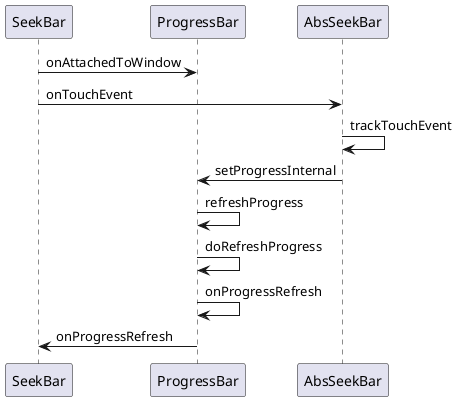 @startuml
SeekBar -> ProgressBar: onAttachedToWindow
SeekBar -> AbsSeekBar: onTouchEvent
AbsSeekBar -> AbsSeekBar: trackTouchEvent
AbsSeekBar -> ProgressBar: setProgressInternal
ProgressBar -> ProgressBar: refreshProgress
ProgressBar -> ProgressBar: doRefreshProgress
ProgressBar -> ProgressBar: onProgressRefresh
ProgressBar -> SeekBar: onProgressRefresh

@enduml